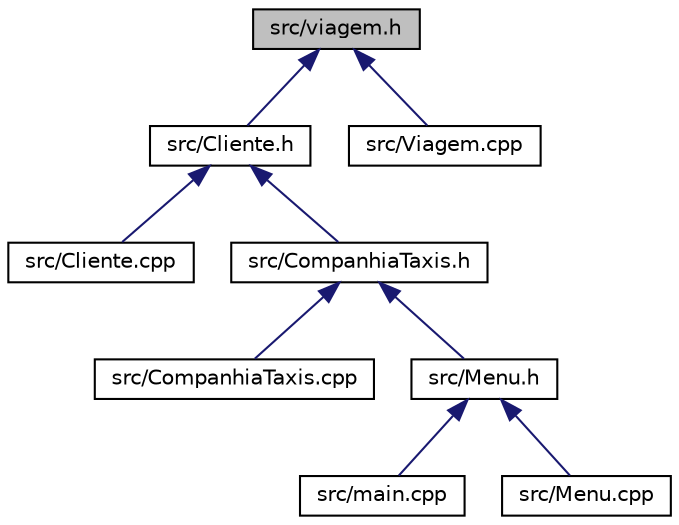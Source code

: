 digraph "src/viagem.h"
{
  edge [fontname="Helvetica",fontsize="10",labelfontname="Helvetica",labelfontsize="10"];
  node [fontname="Helvetica",fontsize="10",shape=record];
  Node10 [label="src/viagem.h",height=0.2,width=0.4,color="black", fillcolor="grey75", style="filled", fontcolor="black"];
  Node10 -> Node11 [dir="back",color="midnightblue",fontsize="10",style="solid",fontname="Helvetica"];
  Node11 [label="src/Cliente.h",height=0.2,width=0.4,color="black", fillcolor="white", style="filled",URL="$_cliente_8h.html"];
  Node11 -> Node12 [dir="back",color="midnightblue",fontsize="10",style="solid",fontname="Helvetica"];
  Node12 [label="src/Cliente.cpp",height=0.2,width=0.4,color="black", fillcolor="white", style="filled",URL="$_cliente_8cpp.html"];
  Node11 -> Node13 [dir="back",color="midnightblue",fontsize="10",style="solid",fontname="Helvetica"];
  Node13 [label="src/CompanhiaTaxis.h",height=0.2,width=0.4,color="black", fillcolor="white", style="filled",URL="$_companhia_taxis_8h.html"];
  Node13 -> Node14 [dir="back",color="midnightblue",fontsize="10",style="solid",fontname="Helvetica"];
  Node14 [label="src/CompanhiaTaxis.cpp",height=0.2,width=0.4,color="black", fillcolor="white", style="filled",URL="$_companhia_taxis_8cpp.html"];
  Node13 -> Node15 [dir="back",color="midnightblue",fontsize="10",style="solid",fontname="Helvetica"];
  Node15 [label="src/Menu.h",height=0.2,width=0.4,color="black", fillcolor="white", style="filled",URL="$_menu_8h.html"];
  Node15 -> Node16 [dir="back",color="midnightblue",fontsize="10",style="solid",fontname="Helvetica"];
  Node16 [label="src/main.cpp",height=0.2,width=0.4,color="black", fillcolor="white", style="filled",URL="$main_8cpp.html"];
  Node15 -> Node17 [dir="back",color="midnightblue",fontsize="10",style="solid",fontname="Helvetica"];
  Node17 [label="src/Menu.cpp",height=0.2,width=0.4,color="black", fillcolor="white", style="filled",URL="$_menu_8cpp.html"];
  Node10 -> Node18 [dir="back",color="midnightblue",fontsize="10",style="solid",fontname="Helvetica"];
  Node18 [label="src/Viagem.cpp",height=0.2,width=0.4,color="black", fillcolor="white", style="filled",URL="$_viagem_8cpp.html"];
}
